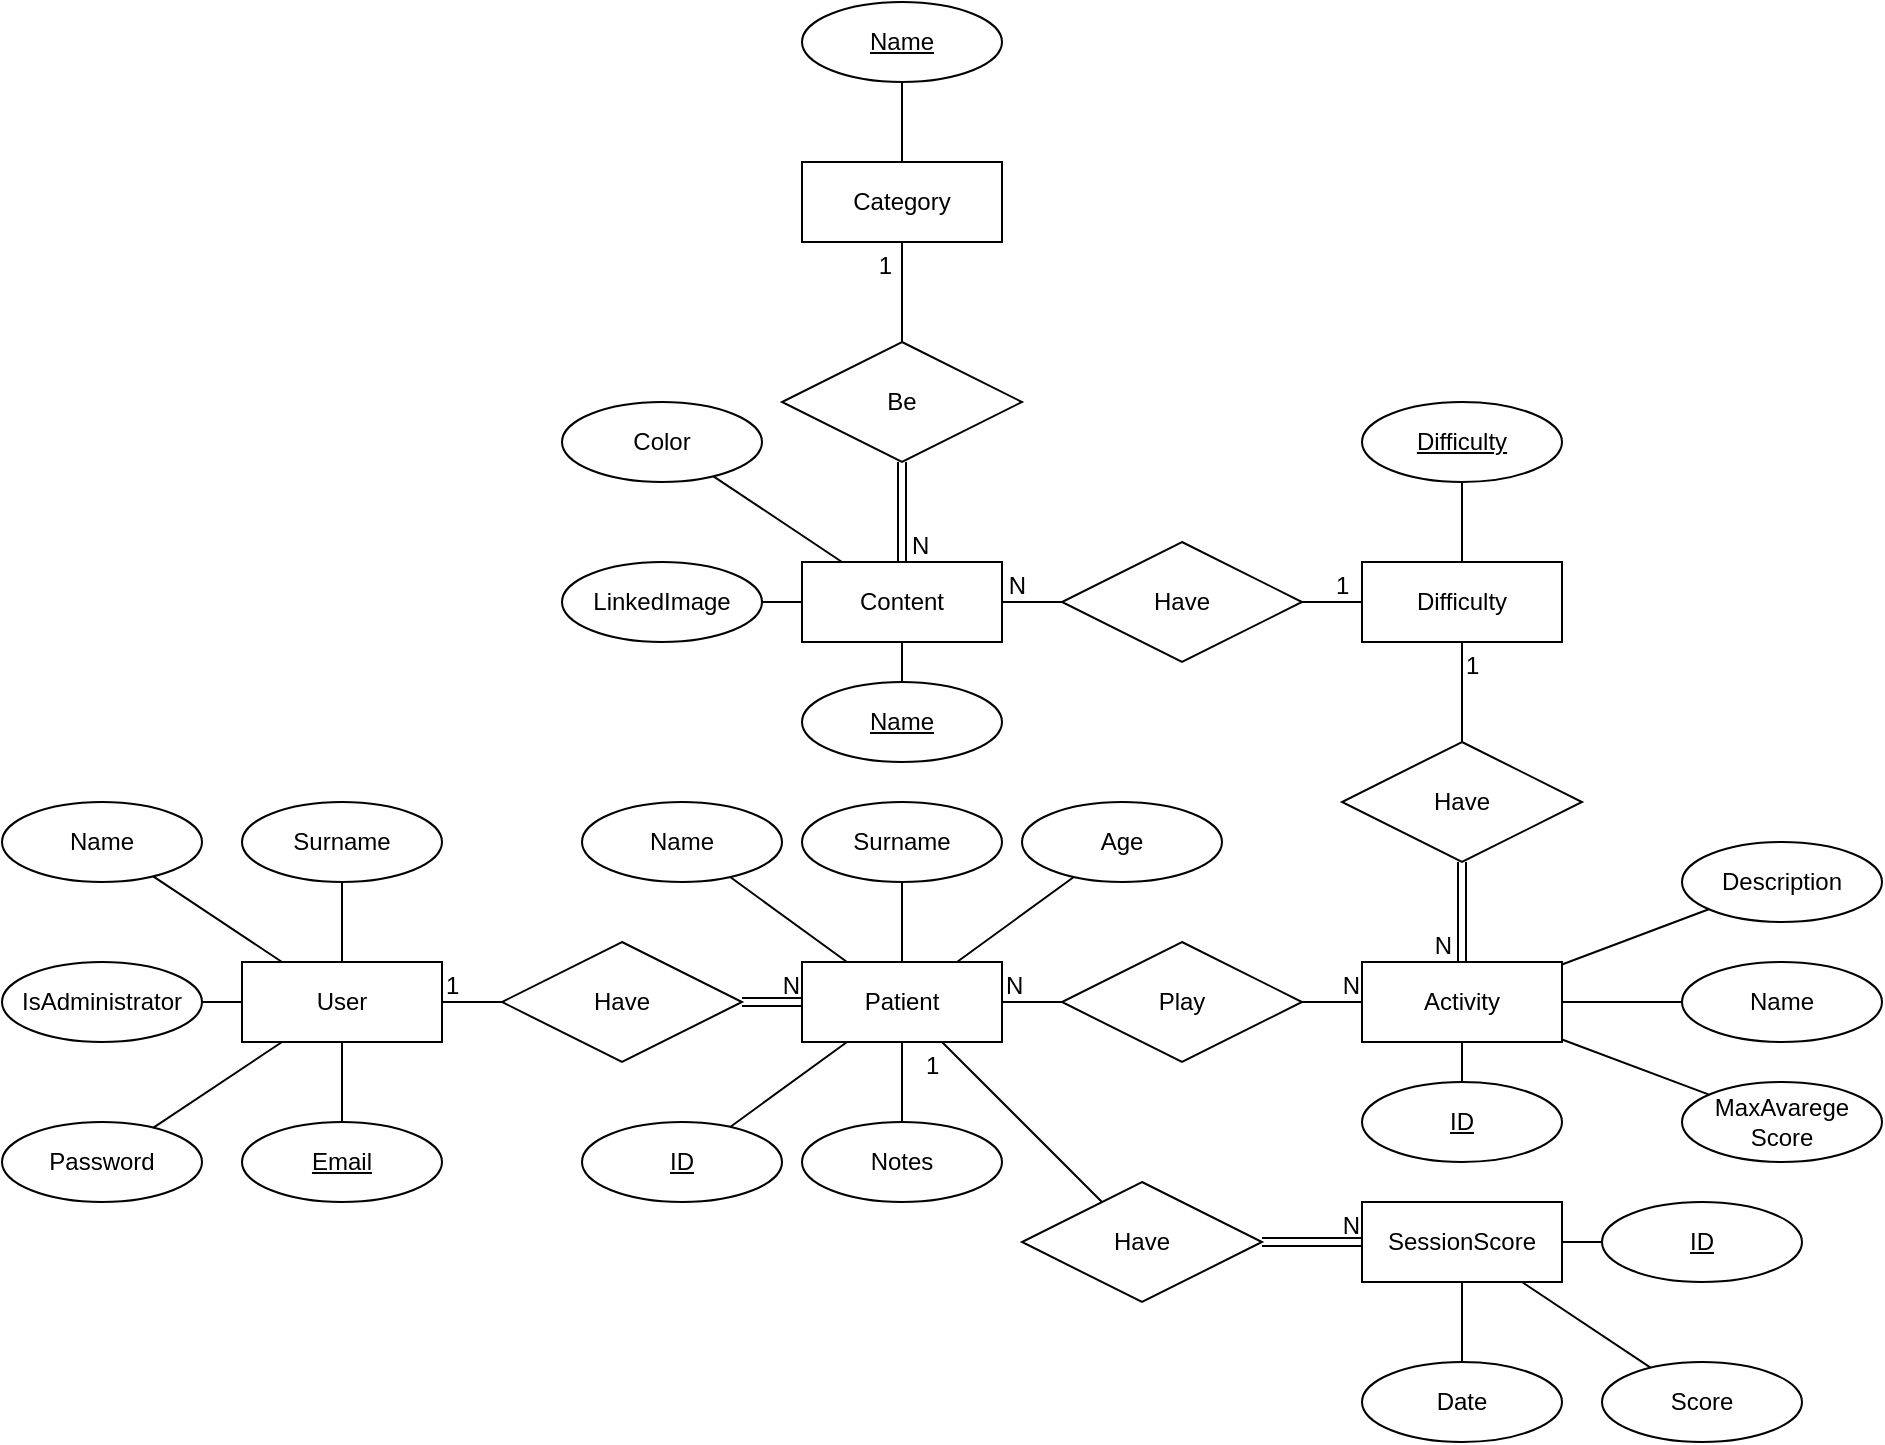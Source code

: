 <mxfile version="26.2.15">
  <diagram id="X7ddk2W8EK-1jcMmWwcX" name="Pagina-1">
    <mxGraphModel dx="1546" dy="1601" grid="1" gridSize="10" guides="1" tooltips="1" connect="1" arrows="1" fold="1" page="1" pageScale="1" pageWidth="827" pageHeight="1169" math="0" shadow="0">
      <root>
        <mxCell id="0" />
        <mxCell id="1" parent="0" />
        <mxCell id="2" value="Content" style="whiteSpace=wrap;html=1;align=center;" parent="1" vertex="1">
          <mxGeometry x="40" y="40" width="100" height="40" as="geometry" />
        </mxCell>
        <mxCell id="4" value="Name" style="ellipse;whiteSpace=wrap;html=1;align=center;fontStyle=4" parent="1" vertex="1">
          <mxGeometry x="40" y="100" width="100" height="40" as="geometry" />
        </mxCell>
        <mxCell id="5" value="LinkedImage" style="ellipse;whiteSpace=wrap;html=1;align=center;" parent="1" vertex="1">
          <mxGeometry x="-80" y="40" width="100" height="40" as="geometry" />
        </mxCell>
        <mxCell id="8" value="Difficulty" style="whiteSpace=wrap;html=1;align=center;" parent="1" vertex="1">
          <mxGeometry x="320" y="40" width="100" height="40" as="geometry" />
        </mxCell>
        <mxCell id="9" value="Difficulty" style="ellipse;whiteSpace=wrap;html=1;align=center;fontStyle=4;" parent="1" vertex="1">
          <mxGeometry x="320" y="-40" width="100" height="40" as="geometry" />
        </mxCell>
        <mxCell id="18" value="" style="endArrow=none;html=1;rounded=0;" parent="1" source="8" target="9" edge="1">
          <mxGeometry relative="1" as="geometry">
            <mxPoint x="-110" y="40" as="sourcePoint" />
            <mxPoint x="50" y="40" as="targetPoint" />
          </mxGeometry>
        </mxCell>
        <mxCell id="19" value="" style="endArrow=none;html=1;rounded=0;" parent="1" source="2" target="4" edge="1">
          <mxGeometry relative="1" as="geometry">
            <mxPoint x="40" y="40" as="sourcePoint" />
            <mxPoint x="200" y="40" as="targetPoint" />
          </mxGeometry>
        </mxCell>
        <mxCell id="20" value="" style="endArrow=none;html=1;rounded=0;" parent="1" source="2" target="5" edge="1">
          <mxGeometry relative="1" as="geometry">
            <mxPoint x="40" y="40" as="sourcePoint" />
            <mxPoint x="200" y="40" as="targetPoint" />
          </mxGeometry>
        </mxCell>
        <mxCell id="21" value="User" style="whiteSpace=wrap;html=1;align=center;" parent="1" vertex="1">
          <mxGeometry x="-240" y="240" width="100" height="40" as="geometry" />
        </mxCell>
        <mxCell id="22" value="Name" style="ellipse;whiteSpace=wrap;html=1;align=center;" parent="1" vertex="1">
          <mxGeometry x="-360" y="160" width="100" height="40" as="geometry" />
        </mxCell>
        <mxCell id="23" value="Surname" style="ellipse;whiteSpace=wrap;html=1;align=center;" parent="1" vertex="1">
          <mxGeometry x="-240" y="160" width="100" height="40" as="geometry" />
        </mxCell>
        <mxCell id="24" value="Email" style="ellipse;whiteSpace=wrap;html=1;align=center;fontStyle=4" parent="1" vertex="1">
          <mxGeometry x="-240" y="320" width="100" height="40" as="geometry" />
        </mxCell>
        <mxCell id="25" value="" style="endArrow=none;html=1;rounded=0;" parent="1" source="24" target="21" edge="1">
          <mxGeometry relative="1" as="geometry">
            <mxPoint x="-90" y="130" as="sourcePoint" />
            <mxPoint x="70" y="130" as="targetPoint" />
          </mxGeometry>
        </mxCell>
        <mxCell id="26" value="" style="endArrow=none;html=1;rounded=0;" parent="1" source="23" target="21" edge="1">
          <mxGeometry relative="1" as="geometry">
            <mxPoint x="-90" y="130" as="sourcePoint" />
            <mxPoint x="70" y="130" as="targetPoint" />
          </mxGeometry>
        </mxCell>
        <mxCell id="27" value="" style="endArrow=none;html=1;rounded=0;" parent="1" source="22" target="21" edge="1">
          <mxGeometry relative="1" as="geometry">
            <mxPoint x="-90" y="130" as="sourcePoint" />
            <mxPoint x="70" y="130" as="targetPoint" />
          </mxGeometry>
        </mxCell>
        <mxCell id="29" value="IsAdministrator" style="ellipse;whiteSpace=wrap;html=1;align=center;" parent="1" vertex="1">
          <mxGeometry x="-360" y="240" width="100" height="40" as="geometry" />
        </mxCell>
        <mxCell id="32" value="" style="endArrow=none;html=1;rounded=0;" parent="1" source="29" target="21" edge="1">
          <mxGeometry relative="1" as="geometry">
            <mxPoint x="-170" y="230" as="sourcePoint" />
            <mxPoint x="-10" y="230" as="targetPoint" />
          </mxGeometry>
        </mxCell>
        <mxCell id="33" value="Patient" style="whiteSpace=wrap;html=1;align=center;" parent="1" vertex="1">
          <mxGeometry x="40" y="240" width="100" height="40" as="geometry" />
        </mxCell>
        <mxCell id="35" value="" style="endArrow=none;html=1;rounded=0;shape=link;" parent="1" source="34" target="33" edge="1">
          <mxGeometry relative="1" as="geometry">
            <mxPoint x="-100" y="260" as="sourcePoint" />
            <mxPoint x="60" y="260" as="targetPoint" />
          </mxGeometry>
        </mxCell>
        <mxCell id="37" value="N" style="resizable=0;html=1;whiteSpace=wrap;align=right;verticalAlign=bottom;" parent="35" connectable="0" vertex="1">
          <mxGeometry x="1" relative="1" as="geometry" />
        </mxCell>
        <mxCell id="38" value="" style="endArrow=none;html=1;rounded=0;" parent="1" source="21" target="34" edge="1">
          <mxGeometry relative="1" as="geometry">
            <mxPoint x="-140" y="260" as="sourcePoint" />
            <mxPoint x="40" y="260" as="targetPoint" />
          </mxGeometry>
        </mxCell>
        <mxCell id="39" value="1" style="resizable=0;html=1;whiteSpace=wrap;align=left;verticalAlign=bottom;" parent="38" connectable="0" vertex="1">
          <mxGeometry x="-1" relative="1" as="geometry" />
        </mxCell>
        <mxCell id="34" value="Have" style="shape=rhombus;perimeter=rhombusPerimeter;whiteSpace=wrap;html=1;align=center;" parent="1" vertex="1">
          <mxGeometry x="-110" y="230" width="120" height="60" as="geometry" />
        </mxCell>
        <mxCell id="41" value="Name" style="ellipse;whiteSpace=wrap;html=1;align=center;" parent="1" vertex="1">
          <mxGeometry x="-70" y="160" width="100" height="40" as="geometry" />
        </mxCell>
        <mxCell id="42" value="Surname" style="ellipse;whiteSpace=wrap;html=1;align=center;" parent="1" vertex="1">
          <mxGeometry x="40" y="160" width="100" height="40" as="geometry" />
        </mxCell>
        <mxCell id="43" value="Age" style="ellipse;whiteSpace=wrap;html=1;align=center;" parent="1" vertex="1">
          <mxGeometry x="150" y="160" width="100" height="40" as="geometry" />
        </mxCell>
        <mxCell id="44" value="ID" style="ellipse;whiteSpace=wrap;html=1;align=center;fontStyle=4" parent="1" vertex="1">
          <mxGeometry x="-70" y="320" width="100" height="40" as="geometry" />
        </mxCell>
        <mxCell id="45" value="" style="endArrow=none;html=1;rounded=0;" parent="1" source="33" target="41" edge="1">
          <mxGeometry relative="1" as="geometry">
            <mxPoint x="-60" y="280" as="sourcePoint" />
            <mxPoint x="100" y="280" as="targetPoint" />
          </mxGeometry>
        </mxCell>
        <mxCell id="46" value="" style="endArrow=none;html=1;rounded=0;" parent="1" source="33" target="42" edge="1">
          <mxGeometry relative="1" as="geometry">
            <mxPoint x="-60" y="280" as="sourcePoint" />
            <mxPoint x="100" y="280" as="targetPoint" />
          </mxGeometry>
        </mxCell>
        <mxCell id="47" value="" style="endArrow=none;html=1;rounded=0;" parent="1" source="33" target="43" edge="1">
          <mxGeometry relative="1" as="geometry">
            <mxPoint x="-60" y="280" as="sourcePoint" />
            <mxPoint x="100" y="280" as="targetPoint" />
          </mxGeometry>
        </mxCell>
        <mxCell id="48" value="" style="endArrow=none;html=1;rounded=0;" parent="1" source="33" target="44" edge="1">
          <mxGeometry relative="1" as="geometry">
            <mxPoint x="-60" y="280" as="sourcePoint" />
            <mxPoint x="100" y="280" as="targetPoint" />
          </mxGeometry>
        </mxCell>
        <mxCell id="49" value="Notes" style="ellipse;whiteSpace=wrap;html=1;align=center;" parent="1" vertex="1">
          <mxGeometry x="40" y="320" width="100" height="40" as="geometry" />
        </mxCell>
        <mxCell id="50" value="" style="endArrow=none;html=1;rounded=0;" parent="1" source="33" target="49" edge="1">
          <mxGeometry relative="1" as="geometry">
            <mxPoint x="50" y="350" as="sourcePoint" />
            <mxPoint x="210" y="350" as="targetPoint" />
          </mxGeometry>
        </mxCell>
        <mxCell id="51" value="Activity" style="whiteSpace=wrap;html=1;align=center;" parent="1" vertex="1">
          <mxGeometry x="320" y="240" width="100" height="40" as="geometry" />
        </mxCell>
        <mxCell id="59" value="Name" style="ellipse;whiteSpace=wrap;html=1;align=center;fontStyle=0" parent="1" vertex="1">
          <mxGeometry x="480" y="240" width="100" height="40" as="geometry" />
        </mxCell>
        <mxCell id="60" value="" style="endArrow=none;html=1;rounded=0;" parent="1" source="51" target="59" edge="1">
          <mxGeometry relative="1" as="geometry">
            <mxPoint x="610" y="40" as="sourcePoint" />
            <mxPoint x="770" y="40" as="targetPoint" />
          </mxGeometry>
        </mxCell>
        <mxCell id="62" value="" style="endArrow=none;html=1;rounded=0;" parent="1" source="94" target="51" edge="1">
          <mxGeometry relative="1" as="geometry">
            <mxPoint x="600" y="20" as="sourcePoint" />
            <mxPoint x="540" y="70" as="targetPoint" />
          </mxGeometry>
        </mxCell>
        <mxCell id="68" value="" style="endArrow=none;html=1;rounded=0;" parent="1" source="51" target="95" edge="1">
          <mxGeometry relative="1" as="geometry">
            <mxPoint x="510" y="20" as="sourcePoint" />
            <mxPoint x="624.275" y="-42.85" as="targetPoint" />
          </mxGeometry>
        </mxCell>
        <mxCell id="69" value="SessionScore" style="whiteSpace=wrap;html=1;align=center;" parent="1" vertex="1">
          <mxGeometry x="320" y="360" width="100" height="40" as="geometry" />
        </mxCell>
        <mxCell id="71" value="" style="endArrow=none;html=1;rounded=0;shape=link;" parent="1" source="70" target="69" edge="1">
          <mxGeometry relative="1" as="geometry">
            <mxPoint x="-50" y="270" as="sourcePoint" />
            <mxPoint x="110" y="270" as="targetPoint" />
          </mxGeometry>
        </mxCell>
        <mxCell id="73" value="N" style="resizable=0;html=1;whiteSpace=wrap;align=right;verticalAlign=bottom;" parent="71" connectable="0" vertex="1">
          <mxGeometry x="1" relative="1" as="geometry" />
        </mxCell>
        <mxCell id="74" value="" style="endArrow=none;html=1;rounded=0;" parent="1" source="33" target="70" edge="1">
          <mxGeometry relative="1" as="geometry">
            <mxPoint x="137" y="280" as="sourcePoint" />
            <mxPoint x="323" y="360" as="targetPoint" />
          </mxGeometry>
        </mxCell>
        <mxCell id="75" value="1" style="resizable=0;html=1;whiteSpace=wrap;align=left;verticalAlign=bottom;" parent="74" connectable="0" vertex="1">
          <mxGeometry x="-1" relative="1" as="geometry">
            <mxPoint x="-10" y="20" as="offset" />
          </mxGeometry>
        </mxCell>
        <mxCell id="70" value="Have" style="shape=rhombus;perimeter=rhombusPerimeter;whiteSpace=wrap;html=1;align=center;" parent="1" vertex="1">
          <mxGeometry x="150" y="350" width="120" height="60" as="geometry" />
        </mxCell>
        <mxCell id="77" value="ID" style="ellipse;whiteSpace=wrap;html=1;align=center;fontStyle=4;" parent="1" vertex="1">
          <mxGeometry x="440" y="360" width="100" height="40" as="geometry" />
        </mxCell>
        <mxCell id="79" value="Score" style="ellipse;whiteSpace=wrap;html=1;align=center;" parent="1" vertex="1">
          <mxGeometry x="440" y="440" width="100" height="40" as="geometry" />
        </mxCell>
        <mxCell id="81" value="Date" style="ellipse;whiteSpace=wrap;html=1;align=center;" parent="1" vertex="1">
          <mxGeometry x="320" y="440" width="100" height="40" as="geometry" />
        </mxCell>
        <mxCell id="83" value="" style="endArrow=none;html=1;rounded=0;" parent="1" source="69" target="77" edge="1">
          <mxGeometry relative="1" as="geometry">
            <mxPoint x="350" y="300" as="sourcePoint" />
            <mxPoint x="510" y="300" as="targetPoint" />
          </mxGeometry>
        </mxCell>
        <mxCell id="85" value="" style="endArrow=none;html=1;rounded=0;" parent="1" source="69" target="79" edge="1">
          <mxGeometry relative="1" as="geometry">
            <mxPoint x="350" y="300" as="sourcePoint" />
            <mxPoint x="510" y="300" as="targetPoint" />
          </mxGeometry>
        </mxCell>
        <mxCell id="89" value="" style="endArrow=none;html=1;rounded=0;" parent="1" source="81" target="69" edge="1">
          <mxGeometry relative="1" as="geometry">
            <mxPoint x="350" y="300" as="sourcePoint" />
            <mxPoint x="510" y="300" as="targetPoint" />
          </mxGeometry>
        </mxCell>
        <mxCell id="94" value="Description" style="ellipse;whiteSpace=wrap;html=1;align=center;" parent="1" vertex="1">
          <mxGeometry x="480" y="180" width="100" height="40" as="geometry" />
        </mxCell>
        <mxCell id="95" value="MaxAvarege&lt;div&gt;Score&lt;/div&gt;" style="ellipse;whiteSpace=wrap;html=1;align=center;" parent="1" vertex="1">
          <mxGeometry x="480" y="300" width="100" height="40" as="geometry" />
        </mxCell>
        <mxCell id="108" value="" style="endArrow=none;html=1;rounded=0;" parent="1" source="97" target="51" edge="1">
          <mxGeometry relative="1" as="geometry">
            <mxPoint x="300" y="250" as="sourcePoint" />
            <mxPoint x="320" y="260" as="targetPoint" />
          </mxGeometry>
        </mxCell>
        <mxCell id="110" value="N" style="resizable=0;html=1;whiteSpace=wrap;align=right;verticalAlign=bottom;" parent="108" connectable="0" vertex="1">
          <mxGeometry x="1" relative="1" as="geometry" />
        </mxCell>
        <mxCell id="111" value="" style="endArrow=none;html=1;rounded=0;" parent="1" source="33" target="97" edge="1">
          <mxGeometry relative="1" as="geometry">
            <mxPoint x="140" y="260" as="sourcePoint" />
            <mxPoint x="320" y="260" as="targetPoint" />
          </mxGeometry>
        </mxCell>
        <mxCell id="112" value="N" style="resizable=0;html=1;whiteSpace=wrap;align=left;verticalAlign=bottom;" parent="111" connectable="0" vertex="1">
          <mxGeometry x="-1" relative="1" as="geometry" />
        </mxCell>
        <mxCell id="97" value="Play" style="shape=rhombus;perimeter=rhombusPerimeter;whiteSpace=wrap;html=1;align=center;" parent="1" vertex="1">
          <mxGeometry x="170" y="230" width="120" height="60" as="geometry" />
        </mxCell>
        <mxCell id="114" value="" style="endArrow=none;html=1;rounded=0;shape=link;" parent="1" source="107" target="51" edge="1">
          <mxGeometry relative="1" as="geometry">
            <mxPoint x="300" y="130" as="sourcePoint" />
            <mxPoint x="370" y="240" as="targetPoint" />
          </mxGeometry>
        </mxCell>
        <mxCell id="116" value="N" style="resizable=0;html=1;whiteSpace=wrap;align=right;verticalAlign=bottom;" parent="114" connectable="0" vertex="1">
          <mxGeometry x="1" relative="1" as="geometry">
            <mxPoint x="-4" as="offset" />
          </mxGeometry>
        </mxCell>
        <mxCell id="117" value="" style="endArrow=none;html=1;rounded=0;" parent="1" source="8" target="107" edge="1">
          <mxGeometry relative="1" as="geometry">
            <mxPoint x="370" y="80" as="sourcePoint" />
            <mxPoint x="370" y="240" as="targetPoint" />
          </mxGeometry>
        </mxCell>
        <mxCell id="118" value="1" style="resizable=0;html=1;whiteSpace=wrap;align=left;verticalAlign=bottom;" parent="117" connectable="0" vertex="1">
          <mxGeometry x="-1" relative="1" as="geometry">
            <mxPoint y="20" as="offset" />
          </mxGeometry>
        </mxCell>
        <mxCell id="107" value="Have" style="shape=rhombus;perimeter=rhombusPerimeter;whiteSpace=wrap;html=1;align=center;" parent="1" vertex="1">
          <mxGeometry x="310" y="130" width="120" height="60" as="geometry" />
        </mxCell>
        <mxCell id="122" value="Password" style="ellipse;whiteSpace=wrap;html=1;align=center;" parent="1" vertex="1">
          <mxGeometry x="-360" y="320" width="100" height="40" as="geometry" />
        </mxCell>
        <mxCell id="124" value="" style="endArrow=none;html=1;rounded=0;" parent="1" source="21" target="122" edge="1">
          <mxGeometry relative="1" as="geometry">
            <mxPoint x="-170" y="250" as="sourcePoint" />
            <mxPoint x="-10" y="250" as="targetPoint" />
          </mxGeometry>
        </mxCell>
        <mxCell id="125" value="Color" style="ellipse;whiteSpace=wrap;html=1;align=center;" parent="1" vertex="1">
          <mxGeometry x="-80" y="-40" width="100" height="40" as="geometry" />
        </mxCell>
        <mxCell id="126" value="" style="endArrow=none;html=1;rounded=0;" parent="1" source="125" target="2" edge="1">
          <mxGeometry relative="1" as="geometry">
            <mxPoint x="130" y="120" as="sourcePoint" />
            <mxPoint x="290" y="120" as="targetPoint" />
          </mxGeometry>
        </mxCell>
        <mxCell id="130" value="" style="endArrow=none;html=1;rounded=0;" parent="1" source="129" target="2" edge="1">
          <mxGeometry relative="1" as="geometry">
            <mxPoint x="80" y="160" as="sourcePoint" />
            <mxPoint x="240" y="160" as="targetPoint" />
          </mxGeometry>
        </mxCell>
        <mxCell id="132" value="N" style="resizable=0;html=1;whiteSpace=wrap;align=right;verticalAlign=bottom;" parent="130" connectable="0" vertex="1">
          <mxGeometry x="1" relative="1" as="geometry">
            <mxPoint x="13" as="offset" />
          </mxGeometry>
        </mxCell>
        <mxCell id="133" value="" style="endArrow=none;html=1;rounded=0;" parent="1" source="8" target="129" edge="1">
          <mxGeometry relative="1" as="geometry">
            <mxPoint x="320" y="60" as="sourcePoint" />
            <mxPoint x="140" y="60" as="targetPoint" />
          </mxGeometry>
        </mxCell>
        <mxCell id="134" value="1" style="resizable=0;html=1;whiteSpace=wrap;align=left;verticalAlign=bottom;" parent="133" connectable="0" vertex="1">
          <mxGeometry x="-1" relative="1" as="geometry">
            <mxPoint x="-15" as="offset" />
          </mxGeometry>
        </mxCell>
        <mxCell id="129" value="Have" style="shape=rhombus;perimeter=rhombusPerimeter;whiteSpace=wrap;html=1;align=center;" parent="1" vertex="1">
          <mxGeometry x="170" y="30" width="120" height="60" as="geometry" />
        </mxCell>
        <mxCell id="135" value="Category" style="whiteSpace=wrap;html=1;align=center;" parent="1" vertex="1">
          <mxGeometry x="40" y="-160" width="100" height="40" as="geometry" />
        </mxCell>
        <mxCell id="136" value="Name" style="ellipse;whiteSpace=wrap;html=1;align=center;fontStyle=4" parent="1" vertex="1">
          <mxGeometry x="40" y="-240" width="100" height="40" as="geometry" />
        </mxCell>
        <mxCell id="137" value="" style="endArrow=none;html=1;rounded=0;" parent="1" source="136" target="135" edge="1">
          <mxGeometry relative="1" as="geometry">
            <mxPoint x="270" y="-310" as="sourcePoint" />
            <mxPoint x="430" y="-310" as="targetPoint" />
          </mxGeometry>
        </mxCell>
        <mxCell id="139" value="" style="endArrow=none;html=1;rounded=0;" parent="1" source="138" target="135" edge="1">
          <mxGeometry relative="1" as="geometry">
            <mxPoint x="120" y="20" as="sourcePoint" />
            <mxPoint x="280" y="20" as="targetPoint" />
          </mxGeometry>
        </mxCell>
        <mxCell id="141" value="1" style="resizable=0;html=1;whiteSpace=wrap;align=right;verticalAlign=bottom;" parent="139" connectable="0" vertex="1">
          <mxGeometry x="1" relative="1" as="geometry">
            <mxPoint x="-4" y="20" as="offset" />
          </mxGeometry>
        </mxCell>
        <mxCell id="142" value="" style="endArrow=none;html=1;rounded=0;shape=link;" parent="1" source="2" target="138" edge="1">
          <mxGeometry relative="1" as="geometry">
            <mxPoint x="90" y="40" as="sourcePoint" />
            <mxPoint x="90" y="-120" as="targetPoint" />
          </mxGeometry>
        </mxCell>
        <mxCell id="143" value="N" style="resizable=0;html=1;whiteSpace=wrap;align=left;verticalAlign=bottom;" parent="142" connectable="0" vertex="1">
          <mxGeometry x="-1" relative="1" as="geometry">
            <mxPoint x="3" as="offset" />
          </mxGeometry>
        </mxCell>
        <mxCell id="138" value="Be" style="shape=rhombus;perimeter=rhombusPerimeter;whiteSpace=wrap;html=1;align=center;" parent="1" vertex="1">
          <mxGeometry x="30" y="-70" width="120" height="60" as="geometry" />
        </mxCell>
        <mxCell id="rJEbMJLhL-wlY74MZNzA-143" value="ID" style="ellipse;whiteSpace=wrap;html=1;align=center;fontStyle=4;" vertex="1" parent="1">
          <mxGeometry x="320" y="300" width="100" height="40" as="geometry" />
        </mxCell>
        <mxCell id="rJEbMJLhL-wlY74MZNzA-144" value="" style="endArrow=none;html=1;rounded=0;" edge="1" parent="1" source="51" target="rJEbMJLhL-wlY74MZNzA-143">
          <mxGeometry relative="1" as="geometry">
            <mxPoint x="430" y="289" as="sourcePoint" />
            <mxPoint x="504" y="316" as="targetPoint" />
          </mxGeometry>
        </mxCell>
      </root>
    </mxGraphModel>
  </diagram>
</mxfile>
